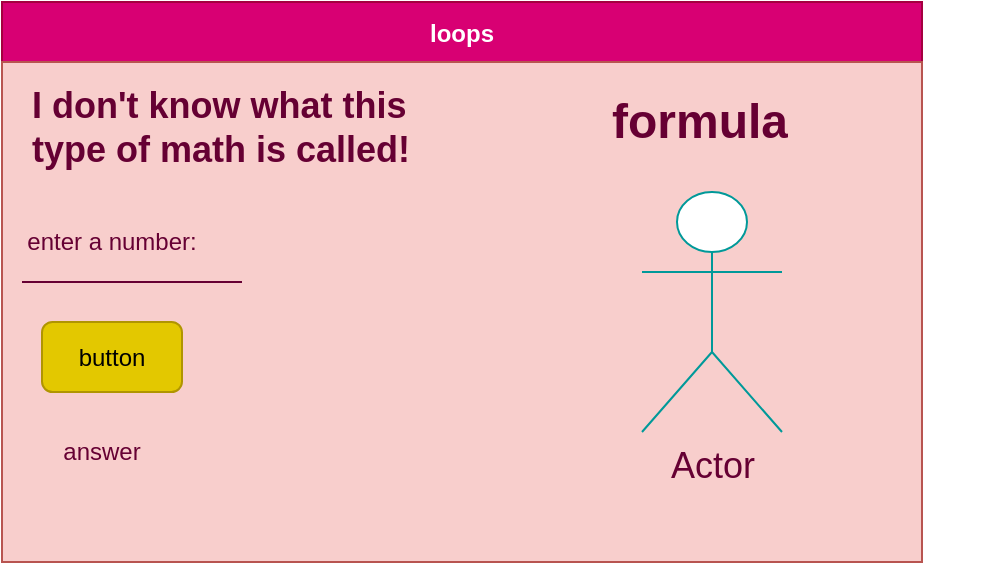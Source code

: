 <mxfile>
    <diagram id="-55225dTMH6KRCjdtvrq" name="Page-1">
        <mxGraphModel dx="594" dy="561" grid="1" gridSize="10" guides="1" tooltips="1" connect="1" arrows="1" fold="1" page="1" pageScale="1" pageWidth="827" pageHeight="1169" math="0" shadow="0">
            <root>
                <mxCell id="0"/>
                <mxCell id="1" parent="0"/>
                <mxCell id="2" value="loops" style="swimlane;startSize=30;fillColor=#d80073;fontColor=#ffffff;strokeColor=#A50040;" parent="1" vertex="1">
                    <mxGeometry x="70" y="190" width="460" height="240" as="geometry"/>
                </mxCell>
                <mxCell id="3" value="" style="rounded=0;whiteSpace=wrap;html=1;fillColor=#f8cecc;strokeColor=#b85450;" vertex="1" parent="1">
                    <mxGeometry x="70" y="220" width="460" height="250" as="geometry"/>
                </mxCell>
                <mxCell id="4" value="&lt;h1 style=&quot;font-size: 18px&quot;&gt;&lt;font style=&quot;font-size: 18px&quot;&gt;I don't know what this type of math is called!&lt;/font&gt;&lt;/h1&gt;" style="text;html=1;strokeColor=none;fillColor=none;spacing=5;spacingTop=-20;whiteSpace=wrap;overflow=hidden;rounded=0;fontColor=#660033;" vertex="1" parent="1">
                    <mxGeometry x="80" y="230" width="220" height="120" as="geometry"/>
                </mxCell>
                <mxCell id="5" value="Actor" style="shape=umlActor;verticalLabelPosition=bottom;verticalAlign=top;html=1;outlineConnect=0;fontSize=18;fontColor=#660033;strokeColor=#009999;" vertex="1" parent="1">
                    <mxGeometry x="390" y="285" width="70" height="120" as="geometry"/>
                </mxCell>
                <mxCell id="6" value="enter a number:" style="text;html=1;strokeColor=none;fillColor=none;align=center;verticalAlign=middle;whiteSpace=wrap;rounded=0;fontSize=12;fontColor=#660033;" vertex="1" parent="1">
                    <mxGeometry x="80" y="295" width="90" height="30" as="geometry"/>
                </mxCell>
                <mxCell id="7" value="&lt;h1&gt;formula&lt;/h1&gt;&lt;p&gt;&lt;br&gt;&lt;/p&gt;" style="text;html=1;strokeColor=none;fillColor=none;spacing=5;spacingTop=-20;whiteSpace=wrap;overflow=hidden;rounded=0;fontSize=12;fontColor=#660033;" vertex="1" parent="1">
                    <mxGeometry x="370" y="230" width="190" height="120" as="geometry"/>
                </mxCell>
                <mxCell id="8" value="" style="endArrow=none;html=1;fontSize=12;fontColor=#660033;strokeColor=#660033;" edge="1" parent="1">
                    <mxGeometry width="50" height="50" relative="1" as="geometry">
                        <mxPoint x="80" y="330" as="sourcePoint"/>
                        <mxPoint x="190" y="330" as="targetPoint"/>
                    </mxGeometry>
                </mxCell>
                <mxCell id="9" value="button" style="rounded=1;whiteSpace=wrap;html=1;fontSize=12;fontColor=#000000;strokeColor=#B09500;fillColor=#e3c800;" vertex="1" parent="1">
                    <mxGeometry x="90" y="350" width="70" height="35" as="geometry"/>
                </mxCell>
                <mxCell id="10" value="answer" style="text;html=1;strokeColor=none;fillColor=none;align=center;verticalAlign=middle;whiteSpace=wrap;rounded=0;fontSize=12;fontColor=#660033;" vertex="1" parent="1">
                    <mxGeometry x="90" y="400" width="60" height="30" as="geometry"/>
                </mxCell>
            </root>
        </mxGraphModel>
    </diagram>
</mxfile>